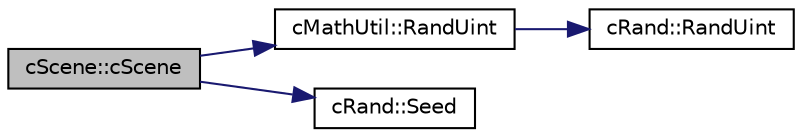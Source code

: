 digraph "cScene::cScene"
{
 // LATEX_PDF_SIZE
  edge [fontname="Helvetica",fontsize="10",labelfontname="Helvetica",labelfontsize="10"];
  node [fontname="Helvetica",fontsize="10",shape=record];
  rankdir="LR";
  Node1 [label="cScene::cScene",height=0.2,width=0.4,color="black", fillcolor="grey75", style="filled", fontcolor="black",tooltip=" "];
  Node1 -> Node2 [color="midnightblue",fontsize="10",style="solid",fontname="Helvetica"];
  Node2 [label="cMathUtil::RandUint",height=0.2,width=0.4,color="black", fillcolor="white", style="filled",URL="$classc_math_util.html#a17e0289828389e06af85dd2232d7ea40",tooltip=" "];
  Node2 -> Node3 [color="midnightblue",fontsize="10",style="solid",fontname="Helvetica"];
  Node3 [label="cRand::RandUint",height=0.2,width=0.4,color="black", fillcolor="white", style="filled",URL="$classc_rand.html#af9fd35204e1e6b6672806f9a3141c807",tooltip=" "];
  Node1 -> Node4 [color="midnightblue",fontsize="10",style="solid",fontname="Helvetica"];
  Node4 [label="cRand::Seed",height=0.2,width=0.4,color="black", fillcolor="white", style="filled",URL="$classc_rand.html#af63e3f8fcdc4796655dc6780b5a90b85",tooltip=" "];
}
